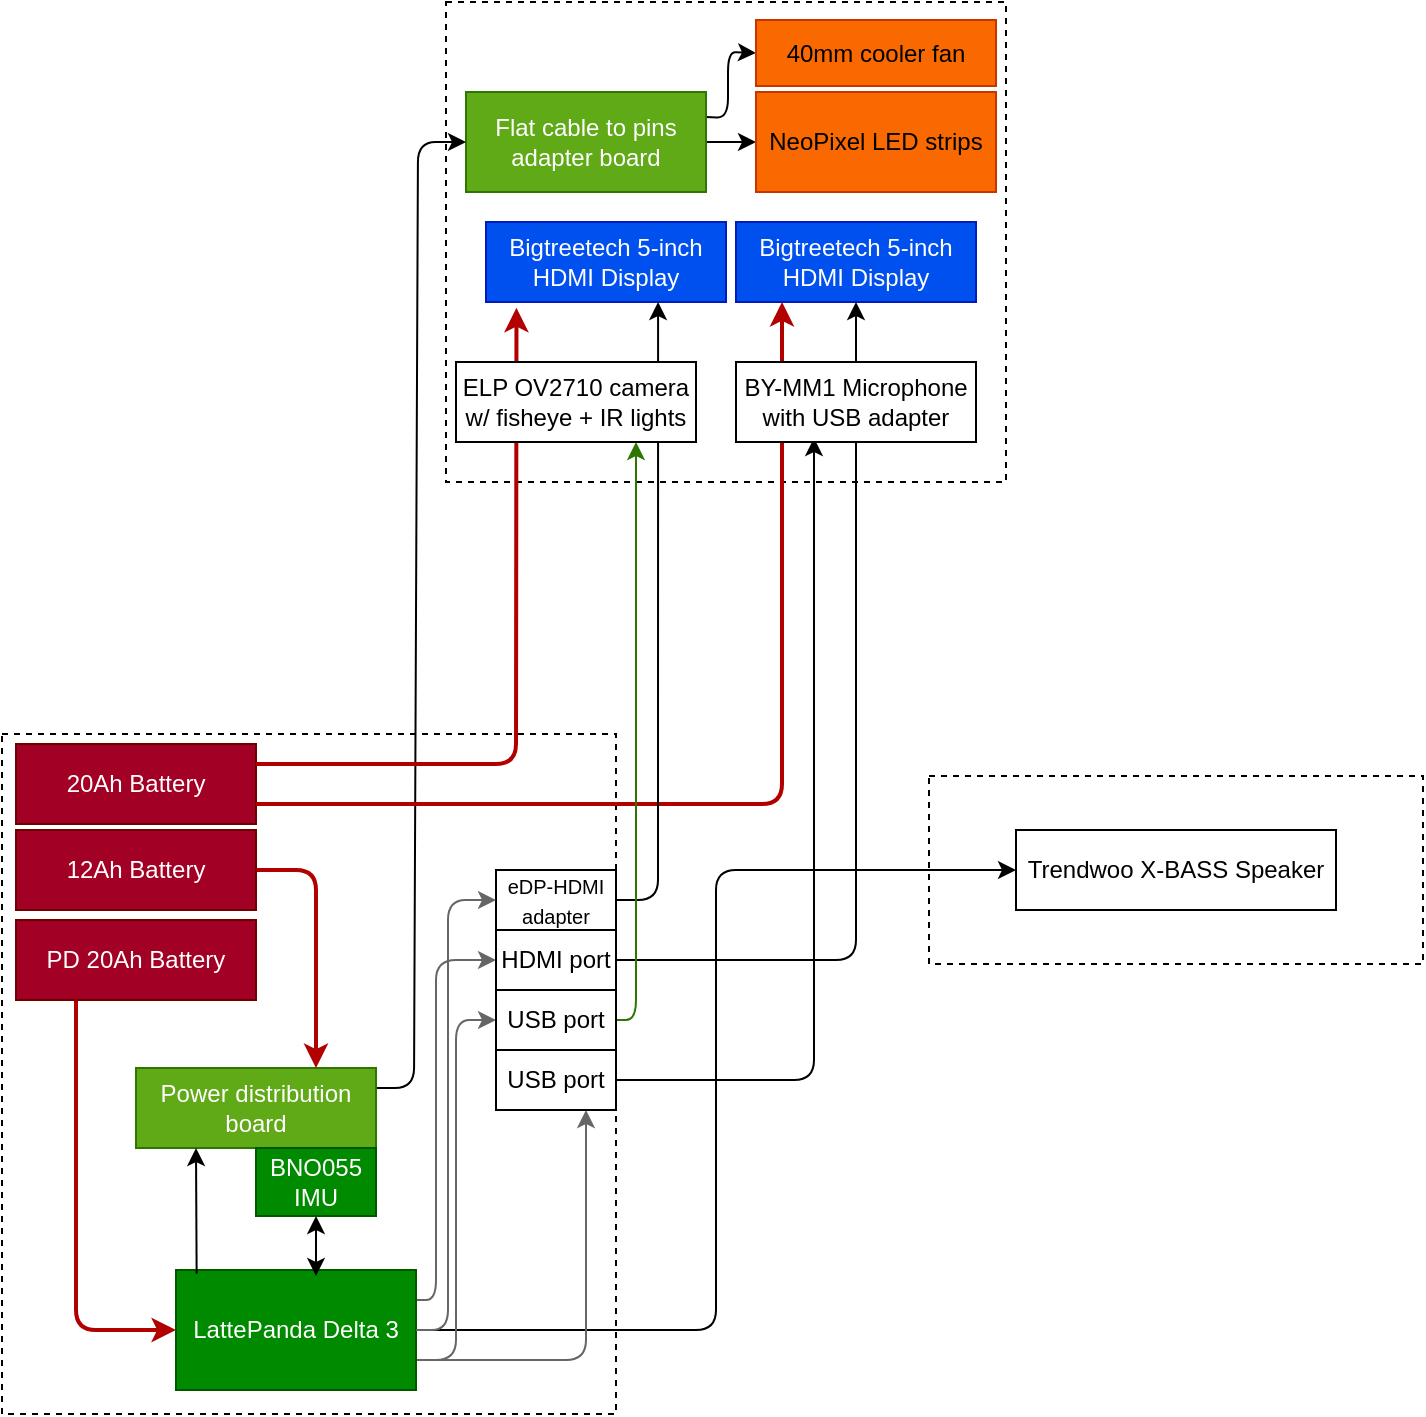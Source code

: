 <mxfile>
    <diagram id="Yu2Rz-5dotqBiI_etyf0" name="Page-1">
        <mxGraphModel dx="381" dy="323" grid="0" gridSize="10" guides="1" tooltips="1" connect="1" arrows="1" fold="1" page="1" pageScale="1" pageWidth="850" pageHeight="1100" math="0" shadow="0">
            <root>
                <mxCell id="0"/>
                <mxCell id="1" parent="0"/>
                <mxCell id="142" value="" style="rounded=0;whiteSpace=wrap;html=1;dashed=1;" parent="1" vertex="1">
                    <mxGeometry x="526.5" y="531" width="247" height="94" as="geometry"/>
                </mxCell>
                <mxCell id="2" value="" style="rounded=0;whiteSpace=wrap;html=1;dashed=1;" parent="1" vertex="1">
                    <mxGeometry x="285" y="144" width="280" height="240" as="geometry"/>
                </mxCell>
                <mxCell id="11" style="edgeStyle=none;html=1;exitX=1;exitY=0.5;exitDx=0;exitDy=0;" parent="1" source="4" target="6" edge="1">
                    <mxGeometry relative="1" as="geometry"/>
                </mxCell>
                <mxCell id="147" style="edgeStyle=none;html=1;exitX=1;exitY=0.25;exitDx=0;exitDy=0;entryX=0;entryY=0.5;entryDx=0;entryDy=0;" parent="1" source="4" target="146" edge="1">
                    <mxGeometry relative="1" as="geometry">
                        <Array as="points">
                            <mxPoint x="426" y="202"/>
                            <mxPoint x="426" y="169"/>
                        </Array>
                    </mxGeometry>
                </mxCell>
                <mxCell id="4" value="Flat cable to pins adapter board" style="rounded=0;whiteSpace=wrap;html=1;fillColor=#60a917;fontColor=#ffffff;strokeColor=#2D7600;" parent="1" vertex="1">
                    <mxGeometry x="295" y="189" width="120" height="50" as="geometry"/>
                </mxCell>
                <mxCell id="6" value="&lt;span style=&quot;color: rgb(0, 0, 0);&quot;&gt;NeoPixel LED strips&lt;/span&gt;" style="rounded=0;whiteSpace=wrap;html=1;fillColor=#fa6800;fontColor=#000000;strokeColor=#C73500;" parent="1" vertex="1">
                    <mxGeometry x="440" y="189" width="120" height="50" as="geometry"/>
                </mxCell>
                <mxCell id="14" value="Bigtreetech 5-inch HDMI Display" style="rounded=0;whiteSpace=wrap;html=1;fillColor=#0050ef;fontColor=#ffffff;strokeColor=#001DBC;" parent="1" vertex="1">
                    <mxGeometry x="430" y="254" width="120" height="40" as="geometry"/>
                </mxCell>
                <mxCell id="15" value="" style="rounded=0;whiteSpace=wrap;html=1;dashed=1;" parent="1" vertex="1">
                    <mxGeometry x="63" y="510" width="307" height="340" as="geometry"/>
                </mxCell>
                <mxCell id="31" style="edgeStyle=none;html=1;exitX=0.25;exitY=1;exitDx=0;exitDy=0;entryX=0;entryY=0.5;entryDx=0;entryDy=0;startArrow=none;fillColor=#e51400;strokeColor=#B20000;strokeWidth=2;" parent="1" source="17" target="19" edge="1">
                    <mxGeometry relative="1" as="geometry">
                        <Array as="points">
                            <mxPoint x="100" y="808"/>
                        </Array>
                        <mxPoint x="110" y="743" as="sourcePoint"/>
                    </mxGeometry>
                </mxCell>
                <mxCell id="17" value="PD 20Ah Battery" style="rounded=0;whiteSpace=wrap;html=1;fillColor=#a20025;fontColor=#ffffff;strokeColor=#6F0000;" parent="1" vertex="1">
                    <mxGeometry x="70" y="603" width="120" height="40" as="geometry"/>
                </mxCell>
                <mxCell id="18" value="20Ah Battery" style="rounded=0;whiteSpace=wrap;html=1;fillColor=#a20025;fontColor=#ffffff;strokeColor=#6F0000;" parent="1" vertex="1">
                    <mxGeometry x="70" y="515" width="120" height="40" as="geometry"/>
                </mxCell>
                <mxCell id="25" style="edgeStyle=none;html=1;exitX=1;exitY=0.5;exitDx=0;exitDy=0;entryX=0;entryY=0.5;entryDx=0;entryDy=0;" parent="1" source="19" target="22" edge="1">
                    <mxGeometry relative="1" as="geometry">
                        <mxPoint x="430.0" y="588" as="targetPoint"/>
                        <Array as="points">
                            <mxPoint x="420" y="808"/>
                            <mxPoint x="420" y="578"/>
                        </Array>
                    </mxGeometry>
                </mxCell>
                <mxCell id="131" style="edgeStyle=none;html=1;exitX=1;exitY=0.25;exitDx=0;exitDy=0;entryX=0;entryY=0.5;entryDx=0;entryDy=0;strokeColor=light-dark(#666666,#FAFAFA);strokeWidth=1;startArrow=none;startFill=0;fillColor=#f5f5f5;" parent="1" source="19" target="114" edge="1">
                    <mxGeometry relative="1" as="geometry">
                        <Array as="points">
                            <mxPoint x="280" y="793"/>
                            <mxPoint x="280" y="623"/>
                        </Array>
                    </mxGeometry>
                </mxCell>
                <mxCell id="136" style="edgeStyle=none;html=1;exitX=1;exitY=0.75;exitDx=0;exitDy=0;entryX=0;entryY=0.5;entryDx=0;entryDy=0;strokeColor=light-dark(#666666,#FAFAFA);strokeWidth=1;fontSize=8;startArrow=none;startFill=0;fillColor=#f5f5f5;" parent="1" source="19" target="118" edge="1">
                    <mxGeometry relative="1" as="geometry">
                        <Array as="points">
                            <mxPoint x="290" y="823"/>
                            <mxPoint x="290" y="653"/>
                        </Array>
                    </mxGeometry>
                </mxCell>
                <mxCell id="138" style="edgeStyle=none;html=1;exitX=1;exitY=0.75;exitDx=0;exitDy=0;entryX=0.75;entryY=1;entryDx=0;entryDy=0;strokeColor=light-dark(#666666,#FFFFFF);strokeWidth=1;fontSize=8;startArrow=none;startFill=0;fillColor=#f5f5f5;" parent="1" source="19" target="119" edge="1">
                    <mxGeometry relative="1" as="geometry">
                        <Array as="points">
                            <mxPoint x="355" y="823"/>
                        </Array>
                    </mxGeometry>
                </mxCell>
                <mxCell id="19" value="LattePanda Delta 3" style="rounded=0;whiteSpace=wrap;html=1;fillColor=#008a00;fontColor=#ffffff;strokeColor=#005700;" parent="1" vertex="1">
                    <mxGeometry x="150" y="778" width="120" height="60" as="geometry"/>
                </mxCell>
                <mxCell id="47" style="edgeStyle=none;html=1;exitX=1;exitY=0.25;exitDx=0;exitDy=0;entryX=0;entryY=0.5;entryDx=0;entryDy=0;" parent="1" source="26" target="4" edge="1">
                    <mxGeometry relative="1" as="geometry">
                        <Array as="points">
                            <mxPoint x="269" y="687"/>
                            <mxPoint x="271" y="214"/>
                        </Array>
                        <mxPoint x="280" y="238" as="targetPoint"/>
                    </mxGeometry>
                </mxCell>
                <mxCell id="26" value="Power distribution board" style="rounded=0;whiteSpace=wrap;html=1;fillColor=#60a917;fontColor=#ffffff;strokeColor=#2D7600;" parent="1" vertex="1">
                    <mxGeometry x="130" y="677" width="120" height="40" as="geometry"/>
                </mxCell>
                <mxCell id="13" value="Bigtreetech 5-inch HDMI Display" style="rounded=0;whiteSpace=wrap;html=1;fillColor=#0050ef;fontColor=#ffffff;strokeColor=#001DBC;" parent="1" vertex="1">
                    <mxGeometry x="305" y="254" width="120" height="40" as="geometry"/>
                </mxCell>
                <mxCell id="56" style="edgeStyle=none;html=1;exitX=1;exitY=0.5;exitDx=0;exitDy=0;fillColor=#e51400;strokeColor=#B20000;strokeWidth=2;entryX=0.75;entryY=0;entryDx=0;entryDy=0;" parent="1" source="148" target="26" edge="1">
                    <mxGeometry relative="1" as="geometry">
                        <mxPoint x="240" y="658" as="targetPoint"/>
                        <mxPoint x="240.22" y="608.69" as="sourcePoint"/>
                        <Array as="points">
                            <mxPoint x="220" y="578"/>
                        </Array>
                    </mxGeometry>
                </mxCell>
                <mxCell id="65" style="edgeStyle=none;html=1;exitX=1;exitY=0.25;exitDx=0;exitDy=0;entryX=0.127;entryY=1.073;entryDx=0;entryDy=0;fillColor=#e51400;strokeColor=#B20000;strokeWidth=2;entryPerimeter=0;" parent="1" source="18" target="13" edge="1">
                    <mxGeometry relative="1" as="geometry">
                        <Array as="points">
                            <mxPoint x="320" y="525"/>
                        </Array>
                        <mxPoint x="320" y="510" as="sourcePoint"/>
                    </mxGeometry>
                </mxCell>
                <mxCell id="66" style="edgeStyle=none;html=1;exitX=1;exitY=0.75;exitDx=0;exitDy=0;fillColor=#e51400;strokeColor=#B20000;strokeWidth=2;" parent="1" source="18" edge="1">
                    <mxGeometry relative="1" as="geometry">
                        <Array as="points">
                            <mxPoint x="453" y="545"/>
                            <mxPoint x="453" y="429"/>
                        </Array>
                        <mxPoint x="453" y="294" as="targetPoint"/>
                        <mxPoint x="340" y="510" as="sourcePoint"/>
                    </mxGeometry>
                </mxCell>
                <mxCell id="79" style="edgeStyle=none;html=1;exitX=0.5;exitY=1;exitDx=0;exitDy=0;startArrow=classic;startFill=1;" parent="1" source="76" edge="1">
                    <mxGeometry relative="1" as="geometry">
                        <mxPoint x="240" y="768" as="sourcePoint"/>
                        <mxPoint x="220" y="781" as="targetPoint"/>
                    </mxGeometry>
                </mxCell>
                <mxCell id="76" value="BNO055 IMU" style="rounded=0;whiteSpace=wrap;html=1;fillColor=#008a00;fontColor=#ffffff;strokeColor=#005700;" parent="1" vertex="1">
                    <mxGeometry x="190" y="717" width="60" height="34" as="geometry"/>
                </mxCell>
                <mxCell id="78" style="edgeStyle=none;html=1;exitX=0.086;exitY=0.031;exitDx=0;exitDy=0;entryX=0.25;entryY=1;entryDx=0;entryDy=0;exitPerimeter=0;" parent="1" source="19" target="26" edge="1">
                    <mxGeometry relative="1" as="geometry"/>
                </mxCell>
                <mxCell id="120" style="edgeStyle=none;html=1;exitX=1;exitY=0.5;exitDx=0;exitDy=0;entryX=0.717;entryY=1;entryDx=0;entryDy=0;strokeColor=light-dark(#000000,#FFFFFF);strokeWidth=1;startArrow=none;startFill=0;entryPerimeter=0;" parent="1" source="112" target="13" edge="1">
                    <mxGeometry relative="1" as="geometry">
                        <Array as="points">
                            <mxPoint x="391" y="593"/>
                        </Array>
                    </mxGeometry>
                </mxCell>
                <mxCell id="112" value="&lt;span style=&quot;font-size: 10px;&quot;&gt;eDP-HDMI adapter&lt;/span&gt;" style="rounded=0;whiteSpace=wrap;html=1;" parent="1" vertex="1">
                    <mxGeometry x="310" y="578" width="60" height="30" as="geometry"/>
                </mxCell>
                <mxCell id="121" style="edgeStyle=none;html=1;exitX=1;exitY=0.5;exitDx=0;exitDy=0;entryX=0.5;entryY=1;entryDx=0;entryDy=0;strokeColor=#000000;strokeWidth=1;startArrow=none;startFill=0;fillColor=#e1d5e7;" parent="1" source="114" target="14" edge="1">
                    <mxGeometry relative="1" as="geometry">
                        <Array as="points">
                            <mxPoint x="490" y="623"/>
                        </Array>
                    </mxGeometry>
                </mxCell>
                <mxCell id="114" value="HDMI port" style="rounded=0;whiteSpace=wrap;html=1;" parent="1" vertex="1">
                    <mxGeometry x="310" y="608" width="60" height="30" as="geometry"/>
                </mxCell>
                <mxCell id="139" style="edgeStyle=none;html=1;exitX=1;exitY=0.5;exitDx=0;exitDy=0;entryX=0.75;entryY=1;entryDx=0;entryDy=0;strokeColor=light-dark(#2D7600,#FFFFFF);strokeWidth=1;fontSize=8;startArrow=none;startFill=0;fillColor=#60a917;" parent="1" source="118" target="8" edge="1">
                    <mxGeometry relative="1" as="geometry">
                        <Array as="points">
                            <mxPoint x="380" y="653"/>
                        </Array>
                    </mxGeometry>
                </mxCell>
                <mxCell id="118" value="USB port" style="rounded=0;whiteSpace=wrap;html=1;" parent="1" vertex="1">
                    <mxGeometry x="310" y="638" width="60" height="30" as="geometry"/>
                </mxCell>
                <mxCell id="141" style="edgeStyle=none;html=1;exitX=1;exitY=0.5;exitDx=0;exitDy=0;strokeColor=light-dark(#000000,#F7F7F7);strokeWidth=1;fontSize=8;startArrow=none;startFill=0;" parent="1" source="119" edge="1">
                    <mxGeometry relative="1" as="geometry">
                        <Array as="points">
                            <mxPoint x="469" y="683"/>
                        </Array>
                        <mxPoint x="469" y="362" as="targetPoint"/>
                    </mxGeometry>
                </mxCell>
                <mxCell id="119" value="USB port" style="rounded=0;whiteSpace=wrap;html=1;" parent="1" vertex="1">
                    <mxGeometry x="310" y="668" width="60" height="30" as="geometry"/>
                </mxCell>
                <mxCell id="8" value="ELP OV2710 camera w/ fisheye + IR lights" style="rounded=0;whiteSpace=wrap;html=1;" parent="1" vertex="1">
                    <mxGeometry x="290" y="324" width="120" height="40" as="geometry"/>
                </mxCell>
                <mxCell id="5" value="BY-MM1 Microphone with USB adapter" style="rounded=0;whiteSpace=wrap;html=1;" parent="1" vertex="1">
                    <mxGeometry x="430" y="324" width="120" height="40" as="geometry"/>
                </mxCell>
                <mxCell id="134" style="edgeStyle=none;html=1;exitX=1;exitY=0.5;exitDx=0;exitDy=0;entryX=0;entryY=0.5;entryDx=0;entryDy=0;strokeColor=light-dark(#666666,#FFFFFF);strokeWidth=1;fontSize=8;startArrow=none;startFill=0;fillColor=#f5f5f5;" parent="1" source="19" target="112" edge="1">
                    <mxGeometry relative="1" as="geometry">
                        <Array as="points">
                            <mxPoint x="286" y="808"/>
                            <mxPoint x="286" y="593"/>
                        </Array>
                        <mxPoint x="295" y="742" as="sourcePoint"/>
                    </mxGeometry>
                </mxCell>
                <mxCell id="22" value="&lt;font style=&quot;&quot;&gt;Trendwoo X-BASS Speaker&lt;/font&gt;" style="rounded=0;whiteSpace=wrap;html=1;" parent="1" vertex="1">
                    <mxGeometry x="570" y="558" width="160" height="40" as="geometry"/>
                </mxCell>
                <mxCell id="146" value="40mm cooler fan" style="rounded=0;whiteSpace=wrap;html=1;fillColor=#fa6800;fontColor=#000000;strokeColor=#C73500;" parent="1" vertex="1">
                    <mxGeometry x="440" y="153" width="120" height="33" as="geometry"/>
                </mxCell>
                <mxCell id="148" value="12Ah Battery" style="rounded=0;whiteSpace=wrap;html=1;fillColor=#a20025;fontColor=#ffffff;strokeColor=#6F0000;" vertex="1" parent="1">
                    <mxGeometry x="70" y="558" width="120" height="40" as="geometry"/>
                </mxCell>
            </root>
        </mxGraphModel>
    </diagram>
</mxfile>